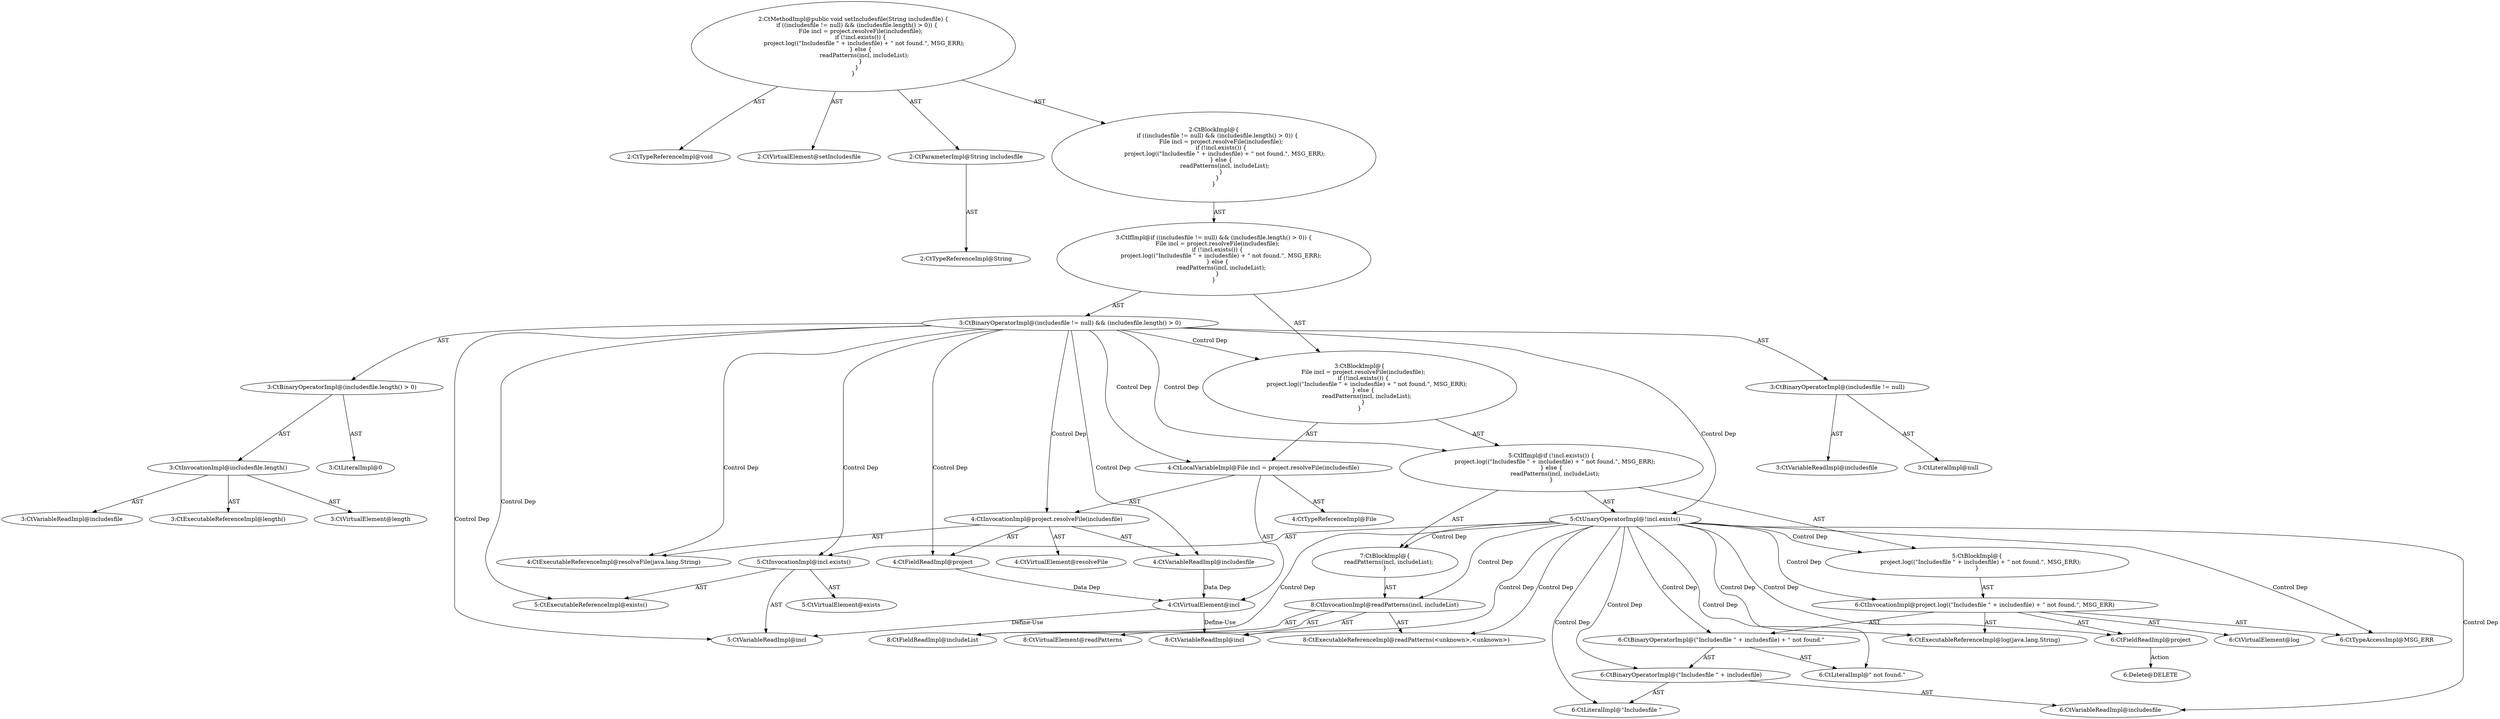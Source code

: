 digraph "setIncludesfile#?,String" {
0 [label="2:CtTypeReferenceImpl@void" shape=ellipse]
1 [label="2:CtVirtualElement@setIncludesfile" shape=ellipse]
2 [label="2:CtParameterImpl@String includesfile" shape=ellipse]
3 [label="2:CtTypeReferenceImpl@String" shape=ellipse]
4 [label="3:CtVariableReadImpl@includesfile" shape=ellipse]
5 [label="3:CtLiteralImpl@null" shape=ellipse]
6 [label="3:CtBinaryOperatorImpl@(includesfile != null)" shape=ellipse]
7 [label="3:CtExecutableReferenceImpl@length()" shape=ellipse]
8 [label="3:CtVirtualElement@length" shape=ellipse]
9 [label="3:CtVariableReadImpl@includesfile" shape=ellipse]
10 [label="3:CtInvocationImpl@includesfile.length()" shape=ellipse]
11 [label="3:CtLiteralImpl@0" shape=ellipse]
12 [label="3:CtBinaryOperatorImpl@(includesfile.length() > 0)" shape=ellipse]
13 [label="3:CtBinaryOperatorImpl@(includesfile != null) && (includesfile.length() > 0)" shape=ellipse]
14 [label="4:CtTypeReferenceImpl@File" shape=ellipse]
15 [label="4:CtExecutableReferenceImpl@resolveFile(java.lang.String)" shape=ellipse]
16 [label="4:CtVirtualElement@resolveFile" shape=ellipse]
17 [label="4:CtFieldReadImpl@project" shape=ellipse]
18 [label="4:CtVariableReadImpl@includesfile" shape=ellipse]
19 [label="4:CtInvocationImpl@project.resolveFile(includesfile)" shape=ellipse]
20 [label="4:CtVirtualElement@incl" shape=ellipse]
21 [label="4:CtLocalVariableImpl@File incl = project.resolveFile(includesfile)" shape=ellipse]
22 [label="5:CtExecutableReferenceImpl@exists()" shape=ellipse]
23 [label="5:CtVirtualElement@exists" shape=ellipse]
24 [label="5:CtVariableReadImpl@incl" shape=ellipse]
25 [label="5:CtInvocationImpl@incl.exists()" shape=ellipse]
26 [label="5:CtUnaryOperatorImpl@!incl.exists()" shape=ellipse]
27 [label="6:CtExecutableReferenceImpl@log(java.lang.String)" shape=ellipse]
28 [label="6:CtVirtualElement@log" shape=ellipse]
29 [label="6:CtFieldReadImpl@project" shape=ellipse]
30 [label="6:CtLiteralImpl@\"Includesfile \"" shape=ellipse]
31 [label="6:CtVariableReadImpl@includesfile" shape=ellipse]
32 [label="6:CtBinaryOperatorImpl@(\"Includesfile \" + includesfile)" shape=ellipse]
33 [label="6:CtLiteralImpl@\" not found.\"" shape=ellipse]
34 [label="6:CtBinaryOperatorImpl@(\"Includesfile \" + includesfile) + \" not found.\"" shape=ellipse]
35 [label="6:CtTypeAccessImpl@MSG_ERR" shape=ellipse]
36 [label="6:CtInvocationImpl@project.log((\"Includesfile \" + includesfile) + \" not found.\", MSG_ERR)" shape=ellipse]
37 [label="5:CtBlockImpl@\{
    project.log((\"Includesfile \" + includesfile) + \" not found.\", MSG_ERR);
\}" shape=ellipse]
38 [label="8:CtExecutableReferenceImpl@readPatterns(<unknown>,<unknown>)" shape=ellipse]
39 [label="8:CtVirtualElement@readPatterns" shape=ellipse]
40 [label="8:CtVariableReadImpl@incl" shape=ellipse]
41 [label="8:CtFieldReadImpl@includeList" shape=ellipse]
42 [label="8:CtInvocationImpl@readPatterns(incl, includeList)" shape=ellipse]
43 [label="7:CtBlockImpl@\{
    readPatterns(incl, includeList);
\}" shape=ellipse]
44 [label="5:CtIfImpl@if (!incl.exists()) \{
    project.log((\"Includesfile \" + includesfile) + \" not found.\", MSG_ERR);
\} else \{
    readPatterns(incl, includeList);
\}" shape=ellipse]
45 [label="3:CtBlockImpl@\{
    File incl = project.resolveFile(includesfile);
    if (!incl.exists()) \{
        project.log((\"Includesfile \" + includesfile) + \" not found.\", MSG_ERR);
    \} else \{
        readPatterns(incl, includeList);
    \}
\}" shape=ellipse]
46 [label="3:CtIfImpl@if ((includesfile != null) && (includesfile.length() > 0)) \{
    File incl = project.resolveFile(includesfile);
    if (!incl.exists()) \{
        project.log((\"Includesfile \" + includesfile) + \" not found.\", MSG_ERR);
    \} else \{
        readPatterns(incl, includeList);
    \}
\}" shape=ellipse]
47 [label="2:CtBlockImpl@\{
    if ((includesfile != null) && (includesfile.length() > 0)) \{
        File incl = project.resolveFile(includesfile);
        if (!incl.exists()) \{
            project.log((\"Includesfile \" + includesfile) + \" not found.\", MSG_ERR);
        \} else \{
            readPatterns(incl, includeList);
        \}
    \}
\}" shape=ellipse]
48 [label="2:CtMethodImpl@public void setIncludesfile(String includesfile) \{
    if ((includesfile != null) && (includesfile.length() > 0)) \{
        File incl = project.resolveFile(includesfile);
        if (!incl.exists()) \{
            project.log((\"Includesfile \" + includesfile) + \" not found.\", MSG_ERR);
        \} else \{
            readPatterns(incl, includeList);
        \}
    \}
\}" shape=ellipse]
49 [label="6:Delete@DELETE" shape=ellipse]
2 -> 3 [label="AST"];
6 -> 4 [label="AST"];
6 -> 5 [label="AST"];
10 -> 8 [label="AST"];
10 -> 9 [label="AST"];
10 -> 7 [label="AST"];
12 -> 10 [label="AST"];
12 -> 11 [label="AST"];
13 -> 6 [label="AST"];
13 -> 12 [label="AST"];
13 -> 45 [label="Control Dep"];
13 -> 21 [label="Control Dep"];
13 -> 19 [label="Control Dep"];
13 -> 15 [label="Control Dep"];
13 -> 17 [label="Control Dep"];
13 -> 18 [label="Control Dep"];
13 -> 44 [label="Control Dep"];
13 -> 26 [label="Control Dep"];
13 -> 25 [label="Control Dep"];
13 -> 22 [label="Control Dep"];
13 -> 24 [label="Control Dep"];
17 -> 20 [label="Data Dep"];
18 -> 20 [label="Data Dep"];
19 -> 16 [label="AST"];
19 -> 17 [label="AST"];
19 -> 15 [label="AST"];
19 -> 18 [label="AST"];
20 -> 24 [label="Define-Use"];
20 -> 40 [label="Define-Use"];
21 -> 20 [label="AST"];
21 -> 14 [label="AST"];
21 -> 19 [label="AST"];
25 -> 23 [label="AST"];
25 -> 24 [label="AST"];
25 -> 22 [label="AST"];
26 -> 25 [label="AST"];
26 -> 37 [label="Control Dep"];
26 -> 36 [label="Control Dep"];
26 -> 27 [label="Control Dep"];
26 -> 29 [label="Control Dep"];
26 -> 34 [label="Control Dep"];
26 -> 32 [label="Control Dep"];
26 -> 30 [label="Control Dep"];
26 -> 31 [label="Control Dep"];
26 -> 33 [label="Control Dep"];
26 -> 35 [label="Control Dep"];
26 -> 43 [label="Control Dep"];
26 -> 42 [label="Control Dep"];
26 -> 38 [label="Control Dep"];
26 -> 40 [label="Control Dep"];
26 -> 41 [label="Control Dep"];
29 -> 49 [label="Action"];
32 -> 30 [label="AST"];
32 -> 31 [label="AST"];
34 -> 32 [label="AST"];
34 -> 33 [label="AST"];
36 -> 28 [label="AST"];
36 -> 29 [label="AST"];
36 -> 27 [label="AST"];
36 -> 34 [label="AST"];
36 -> 35 [label="AST"];
37 -> 36 [label="AST"];
42 -> 39 [label="AST"];
42 -> 38 [label="AST"];
42 -> 40 [label="AST"];
42 -> 41 [label="AST"];
43 -> 42 [label="AST"];
44 -> 26 [label="AST"];
44 -> 37 [label="AST"];
44 -> 43 [label="AST"];
45 -> 21 [label="AST"];
45 -> 44 [label="AST"];
46 -> 13 [label="AST"];
46 -> 45 [label="AST"];
47 -> 46 [label="AST"];
48 -> 1 [label="AST"];
48 -> 0 [label="AST"];
48 -> 2 [label="AST"];
48 -> 47 [label="AST"];
}